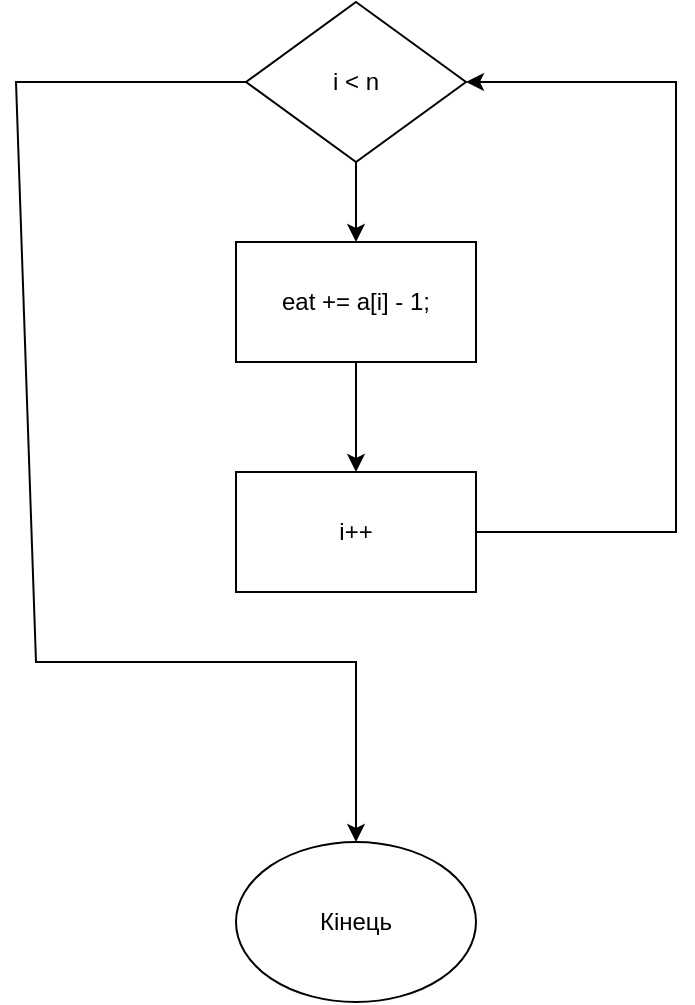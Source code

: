 <mxfile version="24.7.17">
  <diagram name="Страница — 1" id="ARZ-Xhn2qopNGE6KekDk">
    <mxGraphModel dx="782" dy="524" grid="1" gridSize="10" guides="1" tooltips="1" connect="1" arrows="1" fold="1" page="1" pageScale="1" pageWidth="827" pageHeight="1169" math="0" shadow="0">
      <root>
        <mxCell id="0" />
        <mxCell id="1" parent="0" />
        <mxCell id="yD4w81NZgZLJMi7mYNgL-6" value="i &amp;lt; n" style="rhombus;whiteSpace=wrap;html=1;" vertex="1" parent="1">
          <mxGeometry x="345" y="350" width="110" height="80" as="geometry" />
        </mxCell>
        <mxCell id="yD4w81NZgZLJMi7mYNgL-9" value="Кінець" style="ellipse;whiteSpace=wrap;html=1;" vertex="1" parent="1">
          <mxGeometry x="340" y="770" width="120" height="80" as="geometry" />
        </mxCell>
        <mxCell id="yD4w81NZgZLJMi7mYNgL-10" value="" style="endArrow=classic;html=1;rounded=0;exitX=0.5;exitY=1;exitDx=0;exitDy=0;" edge="1" parent="1" source="yD4w81NZgZLJMi7mYNgL-6">
          <mxGeometry width="50" height="50" relative="1" as="geometry">
            <mxPoint x="370" y="540" as="sourcePoint" />
            <mxPoint x="400" y="470" as="targetPoint" />
          </mxGeometry>
        </mxCell>
        <mxCell id="yD4w81NZgZLJMi7mYNgL-11" value="eat += a[i] - 1;" style="rounded=0;whiteSpace=wrap;html=1;" vertex="1" parent="1">
          <mxGeometry x="340" y="470" width="120" height="60" as="geometry" />
        </mxCell>
        <mxCell id="yD4w81NZgZLJMi7mYNgL-13" value="i++" style="rounded=0;whiteSpace=wrap;html=1;" vertex="1" parent="1">
          <mxGeometry x="340" y="585" width="120" height="60" as="geometry" />
        </mxCell>
        <mxCell id="yD4w81NZgZLJMi7mYNgL-14" value="" style="endArrow=classic;html=1;rounded=0;exitX=0.5;exitY=1;exitDx=0;exitDy=0;entryX=0.5;entryY=0;entryDx=0;entryDy=0;" edge="1" parent="1" source="yD4w81NZgZLJMi7mYNgL-11" target="yD4w81NZgZLJMi7mYNgL-13">
          <mxGeometry width="50" height="50" relative="1" as="geometry">
            <mxPoint x="370" y="670" as="sourcePoint" />
            <mxPoint x="420" y="620" as="targetPoint" />
          </mxGeometry>
        </mxCell>
        <mxCell id="yD4w81NZgZLJMi7mYNgL-15" value="" style="endArrow=classic;html=1;rounded=0;exitX=1;exitY=0.5;exitDx=0;exitDy=0;entryX=1;entryY=0.5;entryDx=0;entryDy=0;" edge="1" parent="1" source="yD4w81NZgZLJMi7mYNgL-13" target="yD4w81NZgZLJMi7mYNgL-6">
          <mxGeometry width="50" height="50" relative="1" as="geometry">
            <mxPoint x="370" y="670" as="sourcePoint" />
            <mxPoint x="420" y="620" as="targetPoint" />
            <Array as="points">
              <mxPoint x="560" y="615" />
              <mxPoint x="560" y="390" />
            </Array>
          </mxGeometry>
        </mxCell>
        <mxCell id="yD4w81NZgZLJMi7mYNgL-16" value="" style="endArrow=classic;html=1;rounded=0;exitX=0;exitY=0.5;exitDx=0;exitDy=0;entryX=0.5;entryY=0;entryDx=0;entryDy=0;" edge="1" parent="1" source="yD4w81NZgZLJMi7mYNgL-6" target="yD4w81NZgZLJMi7mYNgL-9">
          <mxGeometry width="50" height="50" relative="1" as="geometry">
            <mxPoint x="370" y="670" as="sourcePoint" />
            <mxPoint x="420" y="620" as="targetPoint" />
            <Array as="points">
              <mxPoint x="230" y="390" />
              <mxPoint x="240" y="680" />
              <mxPoint x="400" y="680" />
            </Array>
          </mxGeometry>
        </mxCell>
      </root>
    </mxGraphModel>
  </diagram>
</mxfile>

